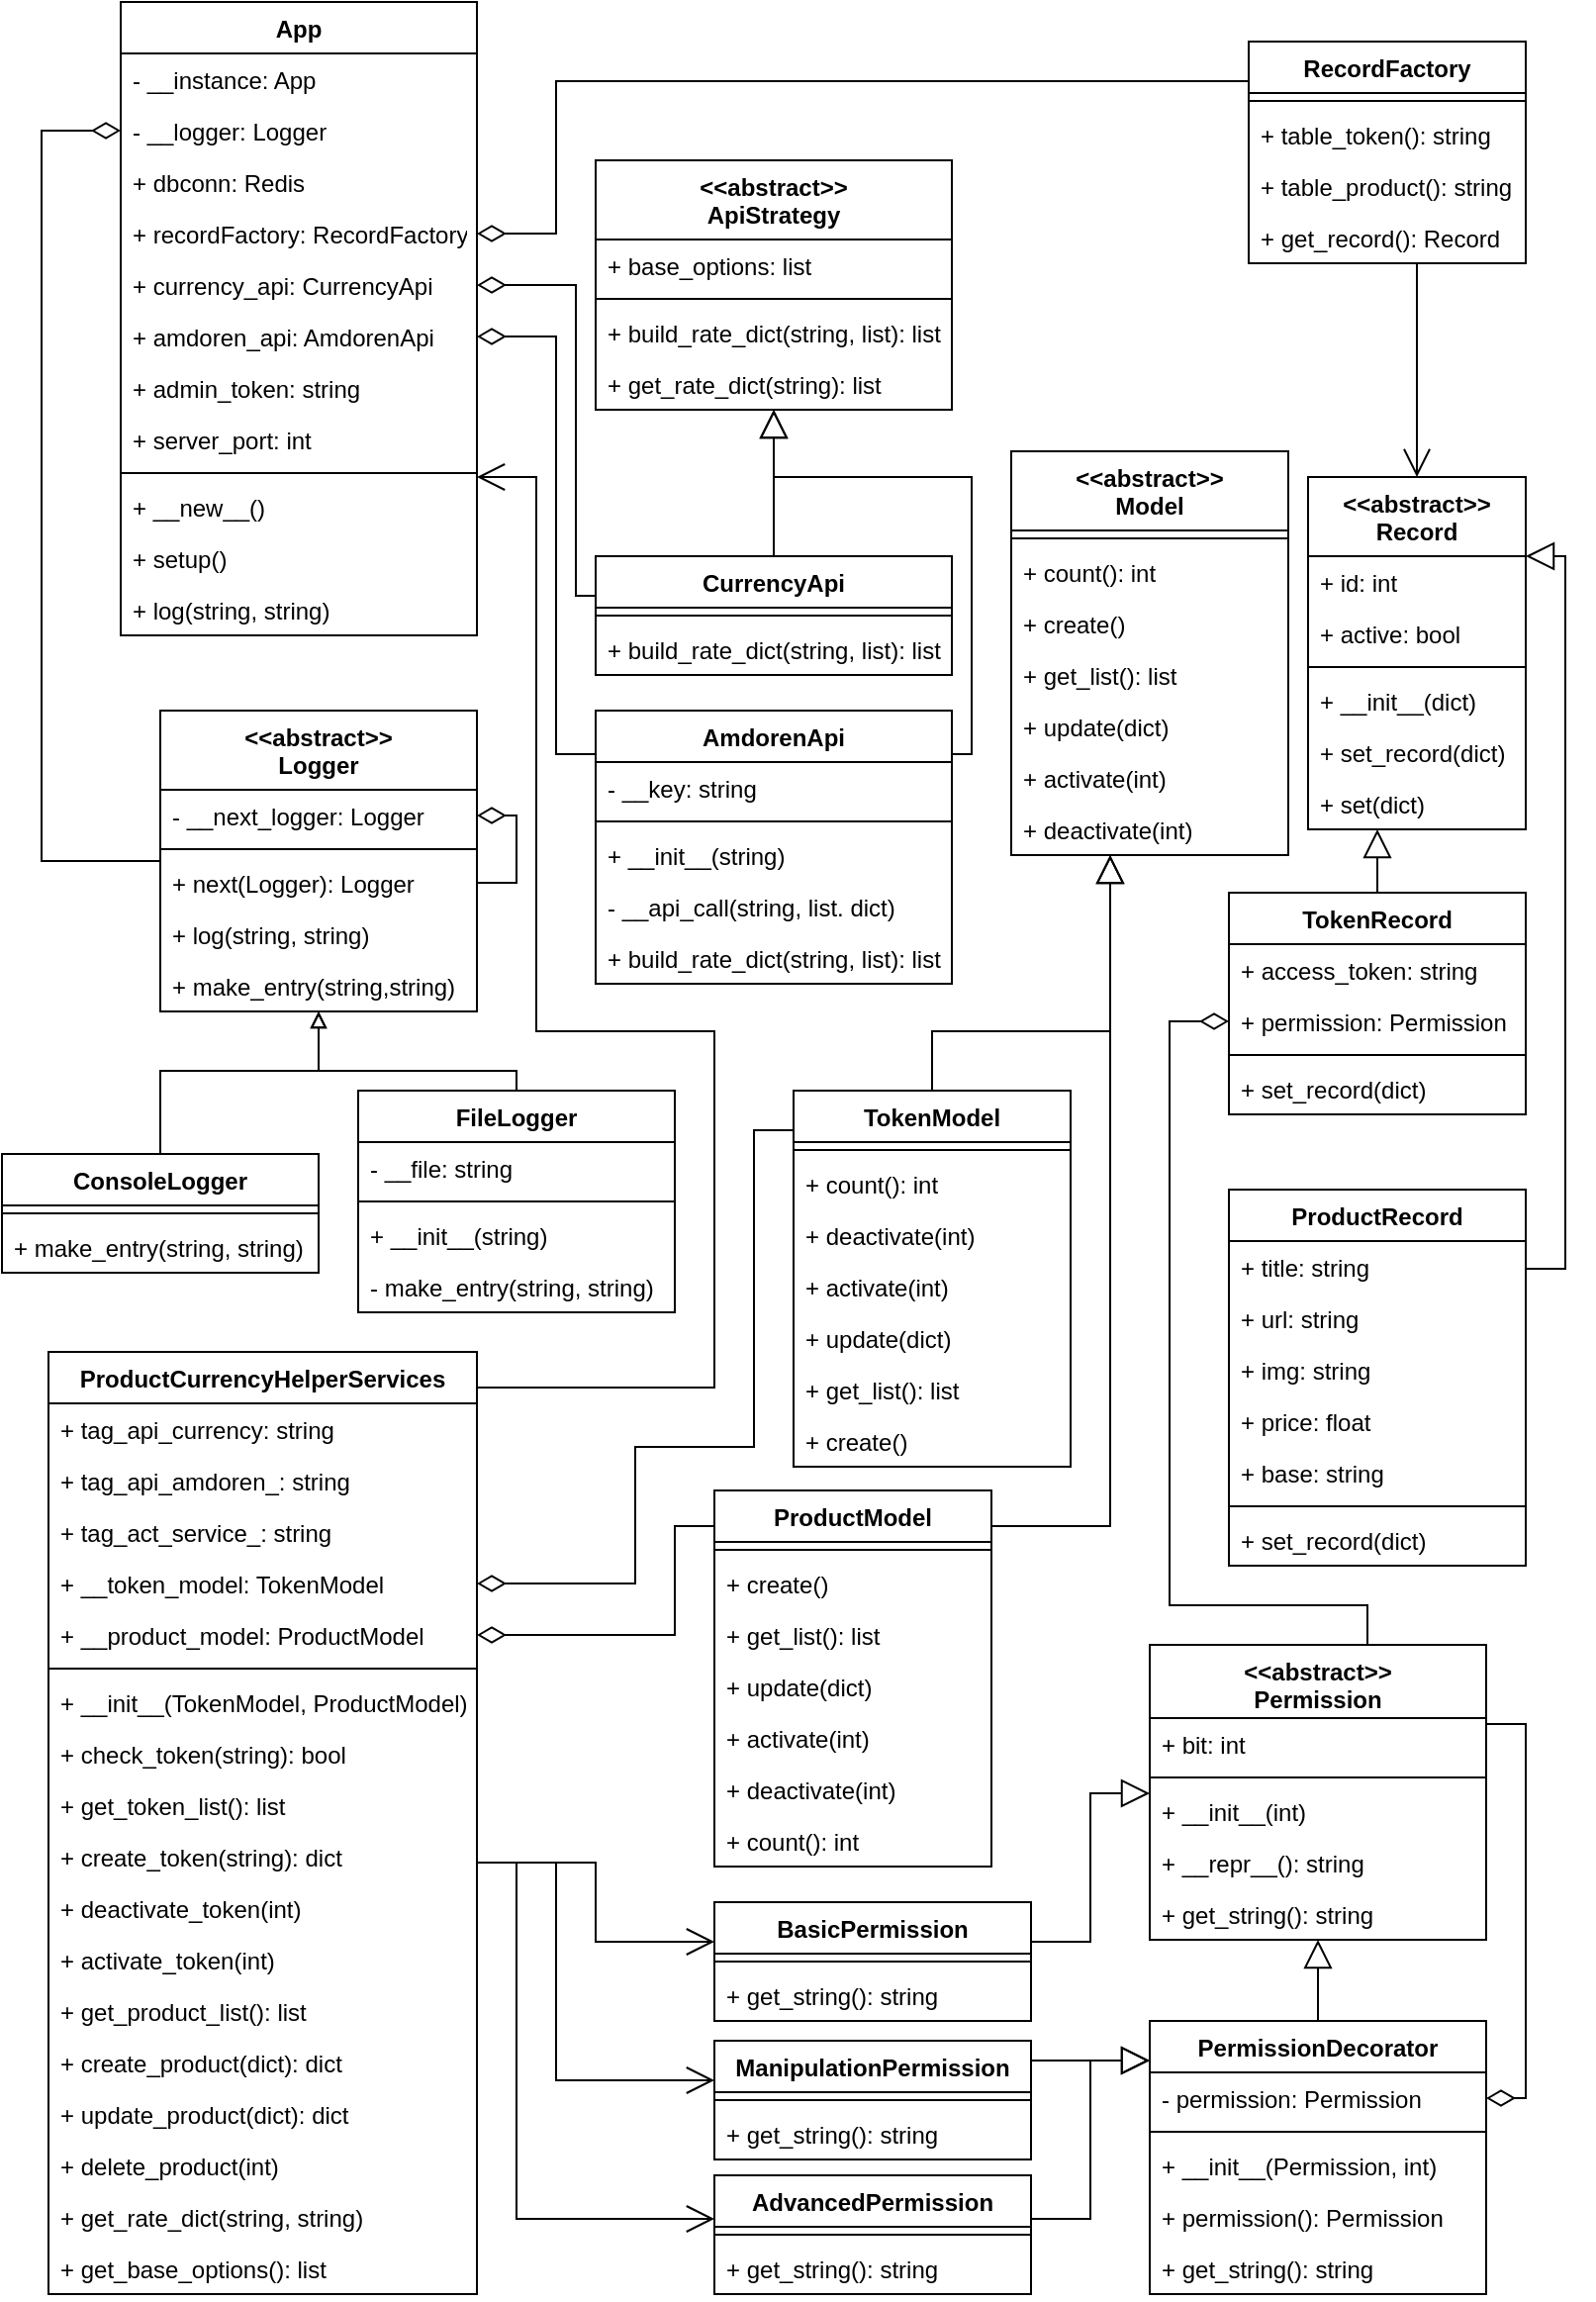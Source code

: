 <mxfile>
    <diagram id="zAaYIXyEj9SZz5mpvLWq" name="第 1 页">
        <mxGraphModel dx="618" dy="534" grid="1" gridSize="10" guides="1" tooltips="1" connect="1" arrows="1" fold="1" page="1" pageScale="1" pageWidth="827" pageHeight="1169" math="0" shadow="0">
            <root>
                <mxCell id="0"/>
                <mxCell id="1" parent="0"/>
                <mxCell id="2" value="App" style="swimlane;fontStyle=1;align=center;verticalAlign=top;childLayout=stackLayout;horizontal=1;startSize=26;horizontalStack=0;resizeParent=1;resizeParentMax=0;resizeLast=0;collapsible=1;marginBottom=0;" parent="1" vertex="1">
                    <mxGeometry x="80" width="180" height="320" as="geometry"/>
                </mxCell>
                <mxCell id="3" value="- __instance: App" style="text;strokeColor=none;fillColor=none;align=left;verticalAlign=top;spacingLeft=4;spacingRight=4;overflow=hidden;rotatable=0;points=[[0,0.5],[1,0.5]];portConstraint=eastwest;" parent="2" vertex="1">
                    <mxGeometry y="26" width="180" height="26" as="geometry"/>
                </mxCell>
                <mxCell id="181" value="- __logger: Logger" style="text;strokeColor=none;fillColor=none;align=left;verticalAlign=top;spacingLeft=4;spacingRight=4;overflow=hidden;rotatable=0;points=[[0,0.5],[1,0.5]];portConstraint=eastwest;" parent="2" vertex="1">
                    <mxGeometry y="52" width="180" height="26" as="geometry"/>
                </mxCell>
                <mxCell id="34" value="+ dbconn: Redis" style="text;strokeColor=none;fillColor=none;align=left;verticalAlign=top;spacingLeft=4;spacingRight=4;overflow=hidden;rotatable=0;points=[[0,0.5],[1,0.5]];portConstraint=eastwest;" parent="2" vertex="1">
                    <mxGeometry y="78" width="180" height="26" as="geometry"/>
                </mxCell>
                <mxCell id="144" value="+ recordFactory: RecordFactory" style="text;strokeColor=none;fillColor=none;align=left;verticalAlign=top;spacingLeft=4;spacingRight=4;overflow=hidden;rotatable=0;points=[[0,0.5],[1,0.5]];portConstraint=eastwest;" parent="2" vertex="1">
                    <mxGeometry y="104" width="180" height="26" as="geometry"/>
                </mxCell>
                <mxCell id="184" value="+ currency_api: CurrencyApi" style="text;strokeColor=none;fillColor=none;align=left;verticalAlign=top;spacingLeft=4;spacingRight=4;overflow=hidden;rotatable=0;points=[[0,0.5],[1,0.5]];portConstraint=eastwest;" parent="2" vertex="1">
                    <mxGeometry y="130" width="180" height="26" as="geometry"/>
                </mxCell>
                <mxCell id="185" value="+ amdoren_api: AmdorenApi" style="text;strokeColor=none;fillColor=none;align=left;verticalAlign=top;spacingLeft=4;spacingRight=4;overflow=hidden;rotatable=0;points=[[0,0.5],[1,0.5]];portConstraint=eastwest;" parent="2" vertex="1">
                    <mxGeometry y="156" width="180" height="26" as="geometry"/>
                </mxCell>
                <mxCell id="186" value="+ admin_token: string" style="text;strokeColor=none;fillColor=none;align=left;verticalAlign=top;spacingLeft=4;spacingRight=4;overflow=hidden;rotatable=0;points=[[0,0.5],[1,0.5]];portConstraint=eastwest;" parent="2" vertex="1">
                    <mxGeometry y="182" width="180" height="26" as="geometry"/>
                </mxCell>
                <mxCell id="187" value="+ server_port: int" style="text;strokeColor=none;fillColor=none;align=left;verticalAlign=top;spacingLeft=4;spacingRight=4;overflow=hidden;rotatable=0;points=[[0,0.5],[1,0.5]];portConstraint=eastwest;" parent="2" vertex="1">
                    <mxGeometry y="208" width="180" height="26" as="geometry"/>
                </mxCell>
                <mxCell id="4" value="" style="line;strokeWidth=1;fillColor=none;align=left;verticalAlign=middle;spacingTop=-1;spacingLeft=3;spacingRight=3;rotatable=0;labelPosition=right;points=[];portConstraint=eastwest;" parent="2" vertex="1">
                    <mxGeometry y="234" width="180" height="8" as="geometry"/>
                </mxCell>
                <mxCell id="182" value="+ __new__()" style="text;strokeColor=none;fillColor=none;align=left;verticalAlign=top;spacingLeft=4;spacingRight=4;overflow=hidden;rotatable=0;points=[[0,0.5],[1,0.5]];portConstraint=eastwest;" parent="2" vertex="1">
                    <mxGeometry y="242" width="180" height="26" as="geometry"/>
                </mxCell>
                <mxCell id="183" value="+ setup()" style="text;strokeColor=none;fillColor=none;align=left;verticalAlign=top;spacingLeft=4;spacingRight=4;overflow=hidden;rotatable=0;points=[[0,0.5],[1,0.5]];portConstraint=eastwest;" parent="2" vertex="1">
                    <mxGeometry y="268" width="180" height="26" as="geometry"/>
                </mxCell>
                <mxCell id="5" value="+ log(string, string)" style="text;strokeColor=none;fillColor=none;align=left;verticalAlign=top;spacingLeft=4;spacingRight=4;overflow=hidden;rotatable=0;points=[[0,0.5],[1,0.5]];portConstraint=eastwest;" parent="2" vertex="1">
                    <mxGeometry y="294" width="180" height="26" as="geometry"/>
                </mxCell>
                <mxCell id="252" style="rounded=0;html=1;endArrow=diamondThin;endFill=0;endSize=12;entryX=0;entryY=0.5;entryDx=0;entryDy=0;edgeStyle=orthogonalEdgeStyle;" parent="1" source="6" target="181" edge="1">
                    <mxGeometry relative="1" as="geometry">
                        <Array as="points">
                            <mxPoint x="40" y="65"/>
                        </Array>
                    </mxGeometry>
                </mxCell>
                <mxCell id="6" value="&lt;&lt;abstract&gt;&gt;&#10;Logger" style="swimlane;fontStyle=1;align=center;verticalAlign=top;childLayout=stackLayout;horizontal=1;startSize=40;horizontalStack=0;resizeParent=1;resizeParentMax=0;resizeLast=0;collapsible=1;marginBottom=0;" parent="1" vertex="1">
                    <mxGeometry x="100" y="358" width="160" height="152" as="geometry"/>
                </mxCell>
                <mxCell id="7" value="- __next_logger: Logger" style="text;strokeColor=none;fillColor=none;align=left;verticalAlign=top;spacingLeft=4;spacingRight=4;overflow=hidden;rotatable=0;points=[[0,0.5],[1,0.5]];portConstraint=eastwest;" parent="6" vertex="1">
                    <mxGeometry y="40" width="160" height="26" as="geometry"/>
                </mxCell>
                <mxCell id="8" value="" style="line;strokeWidth=1;fillColor=none;align=left;verticalAlign=middle;spacingTop=-1;spacingLeft=3;spacingRight=3;rotatable=0;labelPosition=right;points=[];portConstraint=eastwest;" parent="6" vertex="1">
                    <mxGeometry y="66" width="160" height="8" as="geometry"/>
                </mxCell>
                <mxCell id="257" style="edgeStyle=orthogonalEdgeStyle;rounded=0;html=1;entryX=1;entryY=0.5;entryDx=0;entryDy=0;endArrow=diamondThin;endFill=0;endSize=12;" parent="6" source="6" target="7" edge="1">
                    <mxGeometry relative="1" as="geometry">
                        <Array as="points">
                            <mxPoint x="180" y="87"/>
                            <mxPoint x="180" y="53"/>
                        </Array>
                    </mxGeometry>
                </mxCell>
                <mxCell id="12" value="+ next(Logger): Logger" style="text;strokeColor=none;fillColor=none;align=left;verticalAlign=top;spacingLeft=4;spacingRight=4;overflow=hidden;rotatable=0;points=[[0,0.5],[1,0.5]];portConstraint=eastwest;" parent="6" vertex="1">
                    <mxGeometry y="74" width="160" height="26" as="geometry"/>
                </mxCell>
                <mxCell id="9" value="+ log(string, string)" style="text;strokeColor=none;fillColor=none;align=left;verticalAlign=top;spacingLeft=4;spacingRight=4;overflow=hidden;rotatable=0;points=[[0,0.5],[1,0.5]];portConstraint=eastwest;" parent="6" vertex="1">
                    <mxGeometry y="100" width="160" height="26" as="geometry"/>
                </mxCell>
                <mxCell id="14" value="+ make_entry(string,string)" style="text;strokeColor=none;fillColor=none;align=left;verticalAlign=top;spacingLeft=4;spacingRight=4;overflow=hidden;rotatable=0;points=[[0,0.5],[1,0.5]];portConstraint=eastwest;" parent="6" vertex="1">
                    <mxGeometry y="126" width="160" height="26" as="geometry"/>
                </mxCell>
                <mxCell id="32" style="html=1;rounded=0;endArrow=block;endFill=0;edgeStyle=orthogonalEdgeStyle;" parent="1" source="22" target="6" edge="1">
                    <mxGeometry relative="1" as="geometry">
                        <Array as="points">
                            <mxPoint x="100" y="540"/>
                            <mxPoint x="180" y="540"/>
                        </Array>
                    </mxGeometry>
                </mxCell>
                <mxCell id="22" value="ConsoleLogger" style="swimlane;fontStyle=1;align=center;verticalAlign=top;childLayout=stackLayout;horizontal=1;startSize=26;horizontalStack=0;resizeParent=1;resizeParentMax=0;resizeLast=0;collapsible=1;marginBottom=0;" parent="1" vertex="1">
                    <mxGeometry x="20" y="582" width="160" height="60" as="geometry"/>
                </mxCell>
                <mxCell id="24" value="" style="line;strokeWidth=1;fillColor=none;align=left;verticalAlign=middle;spacingTop=-1;spacingLeft=3;spacingRight=3;rotatable=0;labelPosition=right;points=[];portConstraint=eastwest;" parent="22" vertex="1">
                    <mxGeometry y="26" width="160" height="8" as="geometry"/>
                </mxCell>
                <mxCell id="173" value="+ make_entry(string, string)" style="text;strokeColor=none;fillColor=none;align=left;verticalAlign=top;spacingLeft=4;spacingRight=4;overflow=hidden;rotatable=0;points=[[0,0.5],[1,0.5]];portConstraint=eastwest;" parent="22" vertex="1">
                    <mxGeometry y="34" width="160" height="26" as="geometry"/>
                </mxCell>
                <mxCell id="33" style="edgeStyle=orthogonalEdgeStyle;rounded=0;html=1;endArrow=block;endFill=0;" parent="1" source="26" target="6" edge="1">
                    <mxGeometry relative="1" as="geometry">
                        <Array as="points">
                            <mxPoint x="280" y="540"/>
                            <mxPoint x="180" y="540"/>
                        </Array>
                    </mxGeometry>
                </mxCell>
                <mxCell id="26" value="FileLogger" style="swimlane;fontStyle=1;align=center;verticalAlign=top;childLayout=stackLayout;horizontal=1;startSize=26;horizontalStack=0;resizeParent=1;resizeParentMax=0;resizeLast=0;collapsible=1;marginBottom=0;" parent="1" vertex="1">
                    <mxGeometry x="200" y="550" width="160" height="112" as="geometry"/>
                </mxCell>
                <mxCell id="30" value="- __file: string" style="text;strokeColor=none;fillColor=none;align=left;verticalAlign=top;spacingLeft=4;spacingRight=4;overflow=hidden;rotatable=0;points=[[0,0.5],[1,0.5]];portConstraint=eastwest;" parent="26" vertex="1">
                    <mxGeometry y="26" width="160" height="26" as="geometry"/>
                </mxCell>
                <mxCell id="27" value="" style="line;strokeWidth=1;fillColor=none;align=left;verticalAlign=middle;spacingTop=-1;spacingLeft=3;spacingRight=3;rotatable=0;labelPosition=right;points=[];portConstraint=eastwest;" parent="26" vertex="1">
                    <mxGeometry y="52" width="160" height="8" as="geometry"/>
                </mxCell>
                <mxCell id="31" value="+ __init__(string)" style="text;strokeColor=none;fillColor=none;align=left;verticalAlign=top;spacingLeft=4;spacingRight=4;overflow=hidden;rotatable=0;points=[[0,0.5],[1,0.5]];portConstraint=eastwest;" parent="26" vertex="1">
                    <mxGeometry y="60" width="160" height="26" as="geometry"/>
                </mxCell>
                <mxCell id="28" value="- make_entry(string, string)" style="text;strokeColor=none;fillColor=none;align=left;verticalAlign=top;spacingLeft=4;spacingRight=4;overflow=hidden;rotatable=0;points=[[0,0.5],[1,0.5]];portConstraint=eastwest;" parent="26" vertex="1">
                    <mxGeometry y="86" width="160" height="26" as="geometry"/>
                </mxCell>
                <mxCell id="61" style="edgeStyle=orthogonalEdgeStyle;rounded=0;html=1;endArrow=diamondThin;endFill=0;endSize=12;entryX=1;entryY=0.5;entryDx=0;entryDy=0;" parent="1" source="35" target="48" edge="1">
                    <mxGeometry relative="1" as="geometry">
                        <Array as="points">
                            <mxPoint x="790" y="870"/>
                            <mxPoint x="790" y="1059"/>
                        </Array>
                    </mxGeometry>
                </mxCell>
                <mxCell id="172" style="html=1;entryX=0;entryY=0.5;entryDx=0;entryDy=0;rounded=0;endArrow=diamondThin;endFill=0;endSize=12;edgeStyle=orthogonalEdgeStyle;" parent="1" source="35" target="120" edge="1">
                    <mxGeometry relative="1" as="geometry">
                        <Array as="points">
                            <mxPoint x="710" y="810"/>
                            <mxPoint x="610" y="810"/>
                            <mxPoint x="610" y="515"/>
                        </Array>
                    </mxGeometry>
                </mxCell>
                <mxCell id="35" value="&lt;&lt;abstract&gt;&gt;&#10;Permission" style="swimlane;fontStyle=1;align=center;verticalAlign=top;childLayout=stackLayout;horizontal=1;startSize=37;horizontalStack=0;resizeParent=1;resizeParentMax=0;resizeLast=0;collapsible=1;marginBottom=0;" parent="1" vertex="1">
                    <mxGeometry x="600" y="830" width="170" height="149" as="geometry"/>
                </mxCell>
                <mxCell id="165" value="+ bit: int" style="text;strokeColor=none;fillColor=none;align=left;verticalAlign=top;spacingLeft=4;spacingRight=4;overflow=hidden;rotatable=0;points=[[0,0.5],[1,0.5]];portConstraint=eastwest;" parent="35" vertex="1">
                    <mxGeometry y="37" width="170" height="26" as="geometry"/>
                </mxCell>
                <mxCell id="38" value="" style="line;strokeWidth=1;fillColor=none;align=left;verticalAlign=middle;spacingTop=-1;spacingLeft=3;spacingRight=3;rotatable=0;labelPosition=right;points=[];portConstraint=eastwest;" parent="35" vertex="1">
                    <mxGeometry y="63" width="170" height="8" as="geometry"/>
                </mxCell>
                <mxCell id="164" value="+ __init__(int)" style="text;strokeColor=none;fillColor=none;align=left;verticalAlign=top;spacingLeft=4;spacingRight=4;overflow=hidden;rotatable=0;points=[[0,0.5],[1,0.5]];portConstraint=eastwest;" parent="35" vertex="1">
                    <mxGeometry y="71" width="170" height="26" as="geometry"/>
                </mxCell>
                <mxCell id="168" value="+ __repr__(): string" style="text;strokeColor=none;fillColor=none;align=left;verticalAlign=top;spacingLeft=4;spacingRight=4;overflow=hidden;rotatable=0;points=[[0,0.5],[1,0.5]];portConstraint=eastwest;" parent="35" vertex="1">
                    <mxGeometry y="97" width="170" height="26" as="geometry"/>
                </mxCell>
                <mxCell id="39" value="+ get_string(): string" style="text;strokeColor=none;fillColor=none;align=left;verticalAlign=top;spacingLeft=4;spacingRight=4;overflow=hidden;rotatable=0;points=[[0,0.5],[1,0.5]];portConstraint=eastwest;" parent="35" vertex="1">
                    <mxGeometry y="123" width="170" height="26" as="geometry"/>
                </mxCell>
                <mxCell id="58" style="rounded=0;html=1;endArrow=block;endFill=0;endSize=12;edgeStyle=orthogonalEdgeStyle;" parent="1" source="40" target="35" edge="1">
                    <mxGeometry relative="1" as="geometry">
                        <Array as="points">
                            <mxPoint x="570" y="980"/>
                            <mxPoint x="570" y="905"/>
                        </Array>
                    </mxGeometry>
                </mxCell>
                <mxCell id="40" value="BasicPermission" style="swimlane;fontStyle=1;align=center;verticalAlign=top;childLayout=stackLayout;horizontal=1;startSize=26;horizontalStack=0;resizeParent=1;resizeParentMax=0;resizeLast=0;collapsible=1;marginBottom=0;" parent="1" vertex="1">
                    <mxGeometry x="380" y="960" width="160" height="60" as="geometry"/>
                </mxCell>
                <mxCell id="43" value="" style="line;strokeWidth=1;fillColor=none;align=left;verticalAlign=middle;spacingTop=-1;spacingLeft=3;spacingRight=3;rotatable=0;labelPosition=right;points=[];portConstraint=eastwest;" parent="40" vertex="1">
                    <mxGeometry y="26" width="160" height="8" as="geometry"/>
                </mxCell>
                <mxCell id="44" value="+ get_string(): string" style="text;strokeColor=none;fillColor=none;align=left;verticalAlign=top;spacingLeft=4;spacingRight=4;overflow=hidden;rotatable=0;points=[[0,0.5],[1,0.5]];portConstraint=eastwest;" parent="40" vertex="1">
                    <mxGeometry y="34" width="160" height="26" as="geometry"/>
                </mxCell>
                <mxCell id="57" style="edgeStyle=orthogonalEdgeStyle;rounded=0;html=1;endArrow=block;endFill=0;strokeWidth=1;endSize=12;" parent="1" source="45" target="35" edge="1">
                    <mxGeometry relative="1" as="geometry"/>
                </mxCell>
                <mxCell id="45" value="PermissionDecorator" style="swimlane;fontStyle=1;align=center;verticalAlign=top;childLayout=stackLayout;horizontal=1;startSize=26;horizontalStack=0;resizeParent=1;resizeParentMax=0;resizeLast=0;collapsible=1;marginBottom=0;" parent="1" vertex="1">
                    <mxGeometry x="600" y="1020" width="170" height="138" as="geometry"/>
                </mxCell>
                <mxCell id="48" value="- permission: Permission" style="text;strokeColor=none;fillColor=none;align=left;verticalAlign=top;spacingLeft=4;spacingRight=4;overflow=hidden;rotatable=0;points=[[0,0.5],[1,0.5]];portConstraint=eastwest;" parent="45" vertex="1">
                    <mxGeometry y="26" width="170" height="26" as="geometry"/>
                </mxCell>
                <mxCell id="46" value="" style="line;strokeWidth=1;fillColor=none;align=left;verticalAlign=middle;spacingTop=-1;spacingLeft=3;spacingRight=3;rotatable=0;labelPosition=right;points=[];portConstraint=eastwest;" parent="45" vertex="1">
                    <mxGeometry y="52" width="170" height="8" as="geometry"/>
                </mxCell>
                <mxCell id="50" value="+ __init__(Permission, int)" style="text;strokeColor=none;fillColor=none;align=left;verticalAlign=top;spacingLeft=4;spacingRight=4;overflow=hidden;rotatable=0;points=[[0,0.5],[1,0.5]];portConstraint=eastwest;" parent="45" vertex="1">
                    <mxGeometry y="60" width="170" height="26" as="geometry"/>
                </mxCell>
                <mxCell id="47" value="+ permission(): Permission" style="text;strokeColor=none;fillColor=none;align=left;verticalAlign=top;spacingLeft=4;spacingRight=4;overflow=hidden;rotatable=0;points=[[0,0.5],[1,0.5]];portConstraint=eastwest;" parent="45" vertex="1">
                    <mxGeometry y="86" width="170" height="26" as="geometry"/>
                </mxCell>
                <mxCell id="49" value="+ get_string(): string" style="text;strokeColor=none;fillColor=none;align=left;verticalAlign=top;spacingLeft=4;spacingRight=4;overflow=hidden;rotatable=0;points=[[0,0.5],[1,0.5]];portConstraint=eastwest;" parent="45" vertex="1">
                    <mxGeometry y="112" width="170" height="26" as="geometry"/>
                </mxCell>
                <mxCell id="59" style="edgeStyle=orthogonalEdgeStyle;rounded=0;html=1;endArrow=block;endFill=0;endSize=12;" parent="1" source="51" target="45" edge="1">
                    <mxGeometry relative="1" as="geometry">
                        <Array as="points">
                            <mxPoint x="570" y="1040"/>
                            <mxPoint x="570" y="1040"/>
                        </Array>
                    </mxGeometry>
                </mxCell>
                <mxCell id="51" value="ManipulationPermission" style="swimlane;fontStyle=1;align=center;verticalAlign=top;childLayout=stackLayout;horizontal=1;startSize=26;horizontalStack=0;resizeParent=1;resizeParentMax=0;resizeLast=0;collapsible=1;marginBottom=0;" parent="1" vertex="1">
                    <mxGeometry x="380" y="1030" width="160" height="60" as="geometry"/>
                </mxCell>
                <mxCell id="52" value="" style="line;strokeWidth=1;fillColor=none;align=left;verticalAlign=middle;spacingTop=-1;spacingLeft=3;spacingRight=3;rotatable=0;labelPosition=right;points=[];portConstraint=eastwest;" parent="51" vertex="1">
                    <mxGeometry y="26" width="160" height="8" as="geometry"/>
                </mxCell>
                <mxCell id="53" value="+ get_string(): string" style="text;strokeColor=none;fillColor=none;align=left;verticalAlign=top;spacingLeft=4;spacingRight=4;overflow=hidden;rotatable=0;points=[[0,0.5],[1,0.5]];portConstraint=eastwest;" parent="51" vertex="1">
                    <mxGeometry y="34" width="160" height="26" as="geometry"/>
                </mxCell>
                <mxCell id="60" style="edgeStyle=orthogonalEdgeStyle;rounded=0;html=1;endArrow=block;endFill=0;endSize=12;" parent="1" source="54" target="45" edge="1">
                    <mxGeometry relative="1" as="geometry">
                        <Array as="points">
                            <mxPoint x="570" y="1120"/>
                            <mxPoint x="570" y="1040"/>
                        </Array>
                    </mxGeometry>
                </mxCell>
                <mxCell id="54" value="AdvancedPermission" style="swimlane;fontStyle=1;align=center;verticalAlign=top;childLayout=stackLayout;horizontal=1;startSize=26;horizontalStack=0;resizeParent=1;resizeParentMax=0;resizeLast=0;collapsible=1;marginBottom=0;" parent="1" vertex="1">
                    <mxGeometry x="380" y="1098" width="160" height="60" as="geometry"/>
                </mxCell>
                <mxCell id="55" value="" style="line;strokeWidth=1;fillColor=none;align=left;verticalAlign=middle;spacingTop=-1;spacingLeft=3;spacingRight=3;rotatable=0;labelPosition=right;points=[];portConstraint=eastwest;" parent="54" vertex="1">
                    <mxGeometry y="26" width="160" height="8" as="geometry"/>
                </mxCell>
                <mxCell id="56" value="+ get_string(): string" style="text;strokeColor=none;fillColor=none;align=left;verticalAlign=top;spacingLeft=4;spacingRight=4;overflow=hidden;rotatable=0;points=[[0,0.5],[1,0.5]];portConstraint=eastwest;" parent="54" vertex="1">
                    <mxGeometry y="34" width="160" height="26" as="geometry"/>
                </mxCell>
                <mxCell id="62" value="&lt;&lt;abstract&gt;&gt;&#10;ApiStrategy" style="swimlane;fontStyle=1;align=center;verticalAlign=top;childLayout=stackLayout;horizontal=1;startSize=40;horizontalStack=0;resizeParent=1;resizeParentMax=0;resizeLast=0;collapsible=1;marginBottom=0;" parent="1" vertex="1">
                    <mxGeometry x="320" y="80" width="180" height="126" as="geometry"/>
                </mxCell>
                <mxCell id="174" value="+ base_options: list" style="text;strokeColor=none;fillColor=none;align=left;verticalAlign=top;spacingLeft=4;spacingRight=4;overflow=hidden;rotatable=0;points=[[0,0.5],[1,0.5]];portConstraint=eastwest;" parent="62" vertex="1">
                    <mxGeometry y="40" width="180" height="26" as="geometry"/>
                </mxCell>
                <mxCell id="65" value="" style="line;strokeWidth=1;fillColor=none;align=left;verticalAlign=middle;spacingTop=-1;spacingLeft=3;spacingRight=3;rotatable=0;labelPosition=right;points=[];portConstraint=eastwest;" parent="62" vertex="1">
                    <mxGeometry y="66" width="180" height="8" as="geometry"/>
                </mxCell>
                <mxCell id="175" value="+ build_rate_dict(string, list): list" style="text;strokeColor=none;fillColor=none;align=left;verticalAlign=top;spacingLeft=4;spacingRight=4;overflow=hidden;rotatable=0;points=[[0,0.5],[1,0.5]];portConstraint=eastwest;" parent="62" vertex="1">
                    <mxGeometry y="74" width="180" height="26" as="geometry"/>
                </mxCell>
                <mxCell id="66" value="+ get_rate_dict(string): list" style="text;strokeColor=none;fillColor=none;align=left;verticalAlign=top;spacingLeft=4;spacingRight=4;overflow=hidden;rotatable=0;points=[[0,0.5],[1,0.5]];portConstraint=eastwest;" parent="62" vertex="1">
                    <mxGeometry y="100" width="180" height="26" as="geometry"/>
                </mxCell>
                <mxCell id="77" style="rounded=0;html=1;endArrow=block;endFill=0;endSize=12;strokeWidth=1;edgeStyle=orthogonalEdgeStyle;" parent="1" source="70" target="62" edge="1">
                    <mxGeometry relative="1" as="geometry">
                        <Array as="points">
                            <mxPoint x="410" y="250"/>
                            <mxPoint x="410" y="250"/>
                        </Array>
                    </mxGeometry>
                </mxCell>
                <mxCell id="255" style="rounded=0;html=1;entryX=1;entryY=0.5;entryDx=0;entryDy=0;endArrow=diamondThin;endFill=0;endSize=12;edgeStyle=orthogonalEdgeStyle;" parent="1" source="70" target="184" edge="1">
                    <mxGeometry relative="1" as="geometry">
                        <Array as="points">
                            <mxPoint x="310" y="300"/>
                            <mxPoint x="310" y="143"/>
                        </Array>
                    </mxGeometry>
                </mxCell>
                <mxCell id="70" value="CurrencyApi" style="swimlane;fontStyle=1;align=center;verticalAlign=top;childLayout=stackLayout;horizontal=1;startSize=26;horizontalStack=0;resizeParent=1;resizeParentMax=0;resizeLast=0;collapsible=1;marginBottom=0;" parent="1" vertex="1">
                    <mxGeometry x="320" y="280" width="180" height="60" as="geometry"/>
                </mxCell>
                <mxCell id="71" value="" style="line;strokeWidth=1;fillColor=none;align=left;verticalAlign=middle;spacingTop=-1;spacingLeft=3;spacingRight=3;rotatable=0;labelPosition=right;points=[];portConstraint=eastwest;" parent="70" vertex="1">
                    <mxGeometry y="26" width="180" height="8" as="geometry"/>
                </mxCell>
                <mxCell id="176" value="+ build_rate_dict(string, list): list" style="text;strokeColor=none;fillColor=none;align=left;verticalAlign=top;spacingLeft=4;spacingRight=4;overflow=hidden;rotatable=0;points=[[0,0.5],[1,0.5]];portConstraint=eastwest;" parent="70" vertex="1">
                    <mxGeometry y="34" width="180" height="26" as="geometry"/>
                </mxCell>
                <mxCell id="78" style="rounded=0;html=1;endArrow=block;endFill=0;endSize=12;strokeWidth=1;edgeStyle=orthogonalEdgeStyle;" parent="1" source="74" target="62" edge="1">
                    <mxGeometry relative="1" as="geometry">
                        <Array as="points">
                            <mxPoint x="510" y="380"/>
                            <mxPoint x="510" y="240"/>
                            <mxPoint x="410" y="240"/>
                        </Array>
                    </mxGeometry>
                </mxCell>
                <mxCell id="256" style="rounded=0;html=1;entryX=1;entryY=0.5;entryDx=0;entryDy=0;endArrow=diamondThin;endFill=0;endSize=12;edgeStyle=orthogonalEdgeStyle;" parent="1" source="74" target="185" edge="1">
                    <mxGeometry relative="1" as="geometry">
                        <Array as="points">
                            <mxPoint x="300" y="380"/>
                            <mxPoint x="300" y="169"/>
                        </Array>
                    </mxGeometry>
                </mxCell>
                <mxCell id="74" value="AmdorenApi" style="swimlane;fontStyle=1;align=center;verticalAlign=top;childLayout=stackLayout;horizontal=1;startSize=26;horizontalStack=0;resizeParent=1;resizeParentMax=0;resizeLast=0;collapsible=1;marginBottom=0;" parent="1" vertex="1">
                    <mxGeometry x="320" y="358" width="180" height="138" as="geometry"/>
                </mxCell>
                <mxCell id="180" value="- __key: string" style="text;strokeColor=none;fillColor=none;align=left;verticalAlign=top;spacingLeft=4;spacingRight=4;overflow=hidden;rotatable=0;points=[[0,0.5],[1,0.5]];portConstraint=eastwest;" parent="74" vertex="1">
                    <mxGeometry y="26" width="180" height="26" as="geometry"/>
                </mxCell>
                <mxCell id="75" value="" style="line;strokeWidth=1;fillColor=none;align=left;verticalAlign=middle;spacingTop=-1;spacingLeft=3;spacingRight=3;rotatable=0;labelPosition=right;points=[];portConstraint=eastwest;" parent="74" vertex="1">
                    <mxGeometry y="52" width="180" height="8" as="geometry"/>
                </mxCell>
                <mxCell id="178" value="+ __init__(string)" style="text;strokeColor=none;fillColor=none;align=left;verticalAlign=top;spacingLeft=4;spacingRight=4;overflow=hidden;rotatable=0;points=[[0,0.5],[1,0.5]];portConstraint=eastwest;" parent="74" vertex="1">
                    <mxGeometry y="60" width="180" height="26" as="geometry"/>
                </mxCell>
                <mxCell id="179" value="- __api_call(string, list. dict)" style="text;strokeColor=none;fillColor=none;align=left;verticalAlign=top;spacingLeft=4;spacingRight=4;overflow=hidden;rotatable=0;points=[[0,0.5],[1,0.5]];portConstraint=eastwest;" parent="74" vertex="1">
                    <mxGeometry y="86" width="180" height="26" as="geometry"/>
                </mxCell>
                <mxCell id="177" value="+ build_rate_dict(string, list): list" style="text;strokeColor=none;fillColor=none;align=left;verticalAlign=top;spacingLeft=4;spacingRight=4;overflow=hidden;rotatable=0;points=[[0,0.5],[1,0.5]];portConstraint=eastwest;" parent="74" vertex="1">
                    <mxGeometry y="112" width="180" height="26" as="geometry"/>
                </mxCell>
                <mxCell id="145" style="rounded=0;html=1;entryX=1;entryY=0.5;entryDx=0;entryDy=0;endArrow=diamondThin;endFill=0;endSize=12;strokeWidth=1;edgeStyle=orthogonalEdgeStyle;" parent="1" source="79" target="144" edge="1">
                    <mxGeometry relative="1" as="geometry">
                        <Array as="points">
                            <mxPoint x="710" y="40"/>
                            <mxPoint x="300" y="40"/>
                            <mxPoint x="300" y="117"/>
                        </Array>
                    </mxGeometry>
                </mxCell>
                <mxCell id="79" value="RecordFactory" style="swimlane;fontStyle=1;align=center;verticalAlign=top;childLayout=stackLayout;horizontal=1;startSize=26;horizontalStack=0;resizeParent=1;resizeParentMax=0;resizeLast=0;collapsible=1;marginBottom=0;" parent="1" vertex="1">
                    <mxGeometry x="650" y="20" width="140" height="112" as="geometry"/>
                </mxCell>
                <mxCell id="82" value="" style="line;strokeWidth=1;fillColor=none;align=left;verticalAlign=middle;spacingTop=-1;spacingLeft=3;spacingRight=3;rotatable=0;labelPosition=right;points=[];portConstraint=eastwest;" parent="79" vertex="1">
                    <mxGeometry y="26" width="140" height="8" as="geometry"/>
                </mxCell>
                <mxCell id="167" value="+ table_token(): string" style="text;strokeColor=none;fillColor=none;align=left;verticalAlign=top;spacingLeft=4;spacingRight=4;overflow=hidden;rotatable=0;points=[[0,0.5],[1,0.5]];portConstraint=eastwest;" parent="79" vertex="1">
                    <mxGeometry y="34" width="140" height="26" as="geometry"/>
                </mxCell>
                <mxCell id="166" value="+ table_product(): string" style="text;strokeColor=none;fillColor=none;align=left;verticalAlign=top;spacingLeft=4;spacingRight=4;overflow=hidden;rotatable=0;points=[[0,0.5],[1,0.5]];portConstraint=eastwest;" parent="79" vertex="1">
                    <mxGeometry y="60" width="140" height="26" as="geometry"/>
                </mxCell>
                <mxCell id="83" value="+ get_record(): Record" style="text;strokeColor=none;fillColor=none;align=left;verticalAlign=top;spacingLeft=4;spacingRight=4;overflow=hidden;rotatable=0;points=[[0,0.5],[1,0.5]];portConstraint=eastwest;" parent="79" vertex="1">
                    <mxGeometry y="86" width="140" height="26" as="geometry"/>
                </mxCell>
                <mxCell id="116" style="edgeStyle=orthogonalEdgeStyle;rounded=0;html=1;endArrow=block;endFill=0;endSize=12;strokeWidth=1;" parent="1" source="106" target="109" edge="1">
                    <mxGeometry relative="1" as="geometry">
                        <Array as="points">
                            <mxPoint x="810" y="640"/>
                            <mxPoint x="810" y="280"/>
                        </Array>
                    </mxGeometry>
                </mxCell>
                <mxCell id="106" value="ProductRecord" style="swimlane;fontStyle=1;align=center;verticalAlign=top;childLayout=stackLayout;horizontal=1;startSize=26;horizontalStack=0;resizeParent=1;resizeParentMax=0;resizeLast=0;collapsible=1;marginBottom=0;" parent="1" vertex="1">
                    <mxGeometry x="640" y="600" width="150" height="190" as="geometry"/>
                </mxCell>
                <mxCell id="90" value="+ title: string" style="text;strokeColor=none;fillColor=none;align=left;verticalAlign=top;spacingLeft=4;spacingRight=4;overflow=hidden;rotatable=0;points=[[0,0.5],[1,0.5]];portConstraint=eastwest;" parent="106" vertex="1">
                    <mxGeometry y="26" width="150" height="26" as="geometry"/>
                </mxCell>
                <mxCell id="91" value="+ url: string" style="text;strokeColor=none;fillColor=none;align=left;verticalAlign=top;spacingLeft=4;spacingRight=4;overflow=hidden;rotatable=0;points=[[0,0.5],[1,0.5]];portConstraint=eastwest;" parent="106" vertex="1">
                    <mxGeometry y="52" width="150" height="26" as="geometry"/>
                </mxCell>
                <mxCell id="92" value="+ img: string" style="text;strokeColor=none;fillColor=none;align=left;verticalAlign=top;spacingLeft=4;spacingRight=4;overflow=hidden;rotatable=0;points=[[0,0.5],[1,0.5]];portConstraint=eastwest;" parent="106" vertex="1">
                    <mxGeometry y="78" width="150" height="26" as="geometry"/>
                </mxCell>
                <mxCell id="93" value="+ price: float" style="text;strokeColor=none;fillColor=none;align=left;verticalAlign=top;spacingLeft=4;spacingRight=4;overflow=hidden;rotatable=0;points=[[0,0.5],[1,0.5]];portConstraint=eastwest;" parent="106" vertex="1">
                    <mxGeometry y="104" width="150" height="26" as="geometry"/>
                </mxCell>
                <mxCell id="171" value="+ base: string" style="text;strokeColor=none;fillColor=none;align=left;verticalAlign=top;spacingLeft=4;spacingRight=4;overflow=hidden;rotatable=0;points=[[0,0.5],[1,0.5]];portConstraint=eastwest;" parent="106" vertex="1">
                    <mxGeometry y="130" width="150" height="26" as="geometry"/>
                </mxCell>
                <mxCell id="107" value="" style="line;strokeWidth=1;fillColor=none;align=left;verticalAlign=middle;spacingTop=-1;spacingLeft=3;spacingRight=3;rotatable=0;labelPosition=right;points=[];portConstraint=eastwest;" parent="106" vertex="1">
                    <mxGeometry y="156" width="150" height="8" as="geometry"/>
                </mxCell>
                <mxCell id="170" value="+ set_record(dict)" style="text;strokeColor=none;fillColor=none;align=left;verticalAlign=top;spacingLeft=4;spacingRight=4;overflow=hidden;rotatable=0;points=[[0,0.5],[1,0.5]];portConstraint=eastwest;" parent="106" vertex="1">
                    <mxGeometry y="164" width="150" height="26" as="geometry"/>
                </mxCell>
                <mxCell id="129" style="edgeStyle=orthogonalEdgeStyle;rounded=0;html=1;endArrow=open;endFill=0;endSize=12;strokeWidth=1;" parent="1" source="79" target="109" edge="1">
                    <mxGeometry relative="1" as="geometry">
                        <mxPoint x="617" y="548" as="targetPoint"/>
                        <Array as="points">
                            <mxPoint x="735" y="180"/>
                            <mxPoint x="735" y="180"/>
                        </Array>
                    </mxGeometry>
                </mxCell>
                <mxCell id="109" value="&lt;&lt;abstract&gt;&gt;&#10;Record" style="swimlane;fontStyle=1;align=center;verticalAlign=top;childLayout=stackLayout;horizontal=1;startSize=40;horizontalStack=0;resizeParent=1;resizeParentMax=0;resizeLast=0;collapsible=1;marginBottom=0;" parent="1" vertex="1">
                    <mxGeometry x="680" y="240" width="110" height="178" as="geometry"/>
                </mxCell>
                <mxCell id="95" value="+ id: int" style="text;strokeColor=none;fillColor=none;align=left;verticalAlign=top;spacingLeft=4;spacingRight=4;overflow=hidden;rotatable=0;points=[[0,0.5],[1,0.5]];portConstraint=eastwest;" parent="109" vertex="1">
                    <mxGeometry y="40" width="110" height="26" as="geometry"/>
                </mxCell>
                <mxCell id="96" value="+ active: bool" style="text;strokeColor=none;fillColor=none;align=left;verticalAlign=top;spacingLeft=4;spacingRight=4;overflow=hidden;rotatable=0;points=[[0,0.5],[1,0.5]];portConstraint=eastwest;" parent="109" vertex="1">
                    <mxGeometry y="66" width="110" height="26" as="geometry"/>
                </mxCell>
                <mxCell id="114" value="" style="line;strokeWidth=1;fillColor=none;align=left;verticalAlign=middle;spacingTop=-1;spacingLeft=3;spacingRight=3;rotatable=0;labelPosition=right;points=[];portConstraint=eastwest;" parent="109" vertex="1">
                    <mxGeometry y="92" width="110" height="8" as="geometry"/>
                </mxCell>
                <mxCell id="105" value="+ __init__(dict)" style="text;strokeColor=none;fillColor=none;align=left;verticalAlign=top;spacingLeft=4;spacingRight=4;overflow=hidden;rotatable=0;points=[[0,0.5],[1,0.5]];portConstraint=eastwest;" parent="109" vertex="1">
                    <mxGeometry y="100" width="110" height="26" as="geometry"/>
                </mxCell>
                <mxCell id="100" value="+ set_record(dict)" style="text;strokeColor=none;fillColor=none;align=left;verticalAlign=top;spacingLeft=4;spacingRight=4;overflow=hidden;rotatable=0;points=[[0,0.5],[1,0.5]];portConstraint=eastwest;" parent="109" vertex="1">
                    <mxGeometry y="126" width="110" height="26" as="geometry"/>
                </mxCell>
                <mxCell id="128" value="+ set(dict)" style="text;strokeColor=none;fillColor=none;align=left;verticalAlign=top;spacingLeft=4;spacingRight=4;overflow=hidden;rotatable=0;points=[[0,0.5],[1,0.5]];portConstraint=eastwest;" parent="109" vertex="1">
                    <mxGeometry y="152" width="110" height="26" as="geometry"/>
                </mxCell>
                <mxCell id="126" style="edgeStyle=orthogonalEdgeStyle;rounded=0;html=1;endArrow=block;endFill=0;endSize=12;strokeWidth=1;" parent="1" source="118" target="109" edge="1">
                    <mxGeometry relative="1" as="geometry">
                        <Array as="points">
                            <mxPoint x="715" y="460"/>
                            <mxPoint x="735" y="460"/>
                        </Array>
                    </mxGeometry>
                </mxCell>
                <mxCell id="118" value="TokenRecord" style="swimlane;fontStyle=1;align=center;verticalAlign=top;childLayout=stackLayout;horizontal=1;startSize=26;horizontalStack=0;resizeParent=1;resizeParentMax=0;resizeLast=0;collapsible=1;marginBottom=0;" parent="1" vertex="1">
                    <mxGeometry x="640" y="450" width="150" height="112" as="geometry"/>
                </mxCell>
                <mxCell id="119" value="+ access_token: string" style="text;strokeColor=none;fillColor=none;align=left;verticalAlign=top;spacingLeft=4;spacingRight=4;overflow=hidden;rotatable=0;points=[[0,0.5],[1,0.5]];portConstraint=eastwest;" parent="118" vertex="1">
                    <mxGeometry y="26" width="150" height="26" as="geometry"/>
                </mxCell>
                <mxCell id="120" value="+ permission: Permission" style="text;strokeColor=none;fillColor=none;align=left;verticalAlign=top;spacingLeft=4;spacingRight=4;overflow=hidden;rotatable=0;points=[[0,0.5],[1,0.5]];portConstraint=eastwest;" parent="118" vertex="1">
                    <mxGeometry y="52" width="150" height="26" as="geometry"/>
                </mxCell>
                <mxCell id="123" value="" style="line;strokeWidth=1;fillColor=none;align=left;verticalAlign=middle;spacingTop=-1;spacingLeft=3;spacingRight=3;rotatable=0;labelPosition=right;points=[];portConstraint=eastwest;" parent="118" vertex="1">
                    <mxGeometry y="78" width="150" height="8" as="geometry"/>
                </mxCell>
                <mxCell id="169" value="+ set_record(dict)" style="text;strokeColor=none;fillColor=none;align=left;verticalAlign=top;spacingLeft=4;spacingRight=4;overflow=hidden;rotatable=0;points=[[0,0.5],[1,0.5]];portConstraint=eastwest;" parent="118" vertex="1">
                    <mxGeometry y="86" width="150" height="26" as="geometry"/>
                </mxCell>
                <mxCell id="153" style="rounded=0;html=1;endArrow=open;endFill=0;endSize=12;strokeWidth=1;edgeStyle=orthogonalEdgeStyle;" parent="1" source="158" target="2" edge="1">
                    <mxGeometry relative="1" as="geometry">
                        <Array as="points">
                            <mxPoint x="380" y="700"/>
                            <mxPoint x="380" y="520"/>
                            <mxPoint x="290" y="520"/>
                            <mxPoint x="290" y="240"/>
                        </Array>
                        <mxPoint x="200" y="598.048" as="sourcePoint"/>
                    </mxGeometry>
                </mxCell>
                <mxCell id="247" style="rounded=0;html=1;endArrow=open;endFill=0;endSize=12;edgeStyle=orthogonalEdgeStyle;" parent="1" source="158" target="40" edge="1">
                    <mxGeometry relative="1" as="geometry">
                        <Array as="points">
                            <mxPoint x="320" y="940"/>
                            <mxPoint x="320" y="980"/>
                        </Array>
                    </mxGeometry>
                </mxCell>
                <mxCell id="248" style="rounded=0;html=1;endArrow=open;endFill=0;endSize=12;edgeStyle=orthogonalEdgeStyle;" parent="1" source="158" target="51" edge="1">
                    <mxGeometry relative="1" as="geometry">
                        <Array as="points">
                            <mxPoint x="300" y="940"/>
                            <mxPoint x="300" y="1050"/>
                        </Array>
                    </mxGeometry>
                </mxCell>
                <mxCell id="249" style="rounded=0;html=1;endArrow=open;endFill=0;endSize=12;edgeStyle=orthogonalEdgeStyle;" parent="1" source="158" target="54" edge="1">
                    <mxGeometry relative="1" as="geometry">
                        <Array as="points">
                            <mxPoint x="280" y="940"/>
                            <mxPoint x="280" y="1120"/>
                        </Array>
                    </mxGeometry>
                </mxCell>
                <mxCell id="158" value="ProductCurrencyHelperServices" style="swimlane;fontStyle=1;align=center;verticalAlign=top;childLayout=stackLayout;horizontal=1;startSize=26;horizontalStack=0;resizeParent=1;resizeParentMax=0;resizeLast=0;collapsible=1;marginBottom=0;" parent="1" vertex="1">
                    <mxGeometry x="43.5" y="682" width="216.5" height="476" as="geometry"/>
                </mxCell>
                <mxCell id="228" value="+ tag_api_currency: string" style="text;strokeColor=none;fillColor=none;align=left;verticalAlign=top;spacingLeft=4;spacingRight=4;overflow=hidden;rotatable=0;points=[[0,0.5],[1,0.5]];portConstraint=eastwest;" parent="158" vertex="1">
                    <mxGeometry y="26" width="216.5" height="26" as="geometry"/>
                </mxCell>
                <mxCell id="230" value="+ tag_api_amdoren_: string" style="text;strokeColor=none;fillColor=none;align=left;verticalAlign=top;spacingLeft=4;spacingRight=4;overflow=hidden;rotatable=0;points=[[0,0.5],[1,0.5]];portConstraint=eastwest;" parent="158" vertex="1">
                    <mxGeometry y="52" width="216.5" height="26" as="geometry"/>
                </mxCell>
                <mxCell id="229" value="+ tag_act_service_: string" style="text;strokeColor=none;fillColor=none;align=left;verticalAlign=top;spacingLeft=4;spacingRight=4;overflow=hidden;rotatable=0;points=[[0,0.5],[1,0.5]];portConstraint=eastwest;" parent="158" vertex="1">
                    <mxGeometry y="78" width="216.5" height="26" as="geometry"/>
                </mxCell>
                <mxCell id="233" value="+ __token_model: TokenModel" style="text;strokeColor=none;fillColor=none;align=left;verticalAlign=top;spacingLeft=4;spacingRight=4;overflow=hidden;rotatable=0;points=[[0,0.5],[1,0.5]];portConstraint=eastwest;" parent="158" vertex="1">
                    <mxGeometry y="104" width="216.5" height="26" as="geometry"/>
                </mxCell>
                <mxCell id="232" value="+ __product_model: ProductModel" style="text;strokeColor=none;fillColor=none;align=left;verticalAlign=top;spacingLeft=4;spacingRight=4;overflow=hidden;rotatable=0;points=[[0,0.5],[1,0.5]];portConstraint=eastwest;" parent="158" vertex="1">
                    <mxGeometry y="130" width="216.5" height="26" as="geometry"/>
                </mxCell>
                <mxCell id="159" value="" style="line;strokeWidth=1;fillColor=none;align=left;verticalAlign=middle;spacingTop=-1;spacingLeft=3;spacingRight=3;rotatable=0;labelPosition=right;points=[];portConstraint=eastwest;" parent="158" vertex="1">
                    <mxGeometry y="156" width="216.5" height="8" as="geometry"/>
                </mxCell>
                <mxCell id="231" value="+ __init__(TokenModel, ProductModel)" style="text;strokeColor=none;fillColor=none;align=left;verticalAlign=top;spacingLeft=4;spacingRight=4;overflow=hidden;rotatable=0;points=[[0,0.5],[1,0.5]];portConstraint=eastwest;" parent="158" vertex="1">
                    <mxGeometry y="164" width="216.5" height="26" as="geometry"/>
                </mxCell>
                <mxCell id="132" value="+ check_token(string): bool" style="text;strokeColor=none;fillColor=none;align=left;verticalAlign=top;spacingLeft=4;spacingRight=4;overflow=hidden;rotatable=0;points=[[0,0.5],[1,0.5]];portConstraint=eastwest;" parent="158" vertex="1">
                    <mxGeometry y="190" width="216.5" height="26" as="geometry"/>
                </mxCell>
                <mxCell id="160" value="+ get_token_list(): list" style="text;strokeColor=none;fillColor=none;align=left;verticalAlign=top;spacingLeft=4;spacingRight=4;overflow=hidden;rotatable=0;points=[[0,0.5],[1,0.5]];portConstraint=eastwest;" parent="158" vertex="1">
                    <mxGeometry y="216" width="216.5" height="26" as="geometry"/>
                </mxCell>
                <mxCell id="161" value="+ create_token(string): dict" style="text;strokeColor=none;fillColor=none;align=left;verticalAlign=top;spacingLeft=4;spacingRight=4;overflow=hidden;rotatable=0;points=[[0,0.5],[1,0.5]];portConstraint=eastwest;" parent="158" vertex="1">
                    <mxGeometry y="242" width="216.5" height="26" as="geometry"/>
                </mxCell>
                <mxCell id="162" value="+ deactivate_token(int)" style="text;strokeColor=none;fillColor=none;align=left;verticalAlign=top;spacingLeft=4;spacingRight=4;overflow=hidden;rotatable=0;points=[[0,0.5],[1,0.5]];portConstraint=eastwest;" parent="158" vertex="1">
                    <mxGeometry y="268" width="216.5" height="26" as="geometry"/>
                </mxCell>
                <mxCell id="234" value="+ activate_token(int)" style="text;strokeColor=none;fillColor=none;align=left;verticalAlign=top;spacingLeft=4;spacingRight=4;overflow=hidden;rotatable=0;points=[[0,0.5],[1,0.5]];portConstraint=eastwest;" parent="158" vertex="1">
                    <mxGeometry y="294" width="216.5" height="26" as="geometry"/>
                </mxCell>
                <mxCell id="235" value="+ get_product_list(): list" style="text;strokeColor=none;fillColor=none;align=left;verticalAlign=top;spacingLeft=4;spacingRight=4;overflow=hidden;rotatable=0;points=[[0,0.5],[1,0.5]];portConstraint=eastwest;" parent="158" vertex="1">
                    <mxGeometry y="320" width="216.5" height="26" as="geometry"/>
                </mxCell>
                <mxCell id="236" value="+ create_product(dict): dict" style="text;strokeColor=none;fillColor=none;align=left;verticalAlign=top;spacingLeft=4;spacingRight=4;overflow=hidden;rotatable=0;points=[[0,0.5],[1,0.5]];portConstraint=eastwest;" parent="158" vertex="1">
                    <mxGeometry y="346" width="216.5" height="26" as="geometry"/>
                </mxCell>
                <mxCell id="238" value="+ update_product(dict): dict" style="text;strokeColor=none;fillColor=none;align=left;verticalAlign=top;spacingLeft=4;spacingRight=4;overflow=hidden;rotatable=0;points=[[0,0.5],[1,0.5]];portConstraint=eastwest;" parent="158" vertex="1">
                    <mxGeometry y="372" width="216.5" height="26" as="geometry"/>
                </mxCell>
                <mxCell id="237" value="+ delete_product(int)" style="text;strokeColor=none;fillColor=none;align=left;verticalAlign=top;spacingLeft=4;spacingRight=4;overflow=hidden;rotatable=0;points=[[0,0.5],[1,0.5]];portConstraint=eastwest;" parent="158" vertex="1">
                    <mxGeometry y="398" width="216.5" height="26" as="geometry"/>
                </mxCell>
                <mxCell id="239" value="+ get_rate_dict(string, string)" style="text;strokeColor=none;fillColor=none;align=left;verticalAlign=top;spacingLeft=4;spacingRight=4;overflow=hidden;rotatable=0;points=[[0,0.5],[1,0.5]];portConstraint=eastwest;" parent="158" vertex="1">
                    <mxGeometry y="424" width="216.5" height="26" as="geometry"/>
                </mxCell>
                <mxCell id="240" value="+ get_base_options(): list" style="text;strokeColor=none;fillColor=none;align=left;verticalAlign=top;spacingLeft=4;spacingRight=4;overflow=hidden;rotatable=0;points=[[0,0.5],[1,0.5]];portConstraint=eastwest;" parent="158" vertex="1">
                    <mxGeometry y="450" width="216.5" height="26" as="geometry"/>
                </mxCell>
                <mxCell id="192" value="&lt;&lt;abstract&gt;&gt;&#10;Model" style="swimlane;fontStyle=1;align=center;verticalAlign=top;childLayout=stackLayout;horizontal=1;startSize=40;horizontalStack=0;resizeParent=1;resizeParentMax=0;resizeLast=0;collapsible=1;marginBottom=0;" parent="1" vertex="1">
                    <mxGeometry x="530" y="227" width="140" height="204" as="geometry"/>
                </mxCell>
                <mxCell id="193" value="" style="line;strokeWidth=1;fillColor=none;align=left;verticalAlign=middle;spacingTop=-1;spacingLeft=3;spacingRight=3;rotatable=0;labelPosition=right;points=[];portConstraint=eastwest;" parent="192" vertex="1">
                    <mxGeometry y="40" width="140" height="8" as="geometry"/>
                </mxCell>
                <mxCell id="194" value="+ count(): int" style="text;strokeColor=none;fillColor=none;align=left;verticalAlign=top;spacingLeft=4;spacingRight=4;overflow=hidden;rotatable=0;points=[[0,0.5],[1,0.5]];portConstraint=eastwest;" parent="192" vertex="1">
                    <mxGeometry y="48" width="140" height="26" as="geometry"/>
                </mxCell>
                <mxCell id="195" value="+ create()" style="text;strokeColor=none;fillColor=none;align=left;verticalAlign=top;spacingLeft=4;spacingRight=4;overflow=hidden;rotatable=0;points=[[0,0.5],[1,0.5]];portConstraint=eastwest;" parent="192" vertex="1">
                    <mxGeometry y="74" width="140" height="26" as="geometry"/>
                </mxCell>
                <mxCell id="199" value="+ get_list(): list" style="text;strokeColor=none;fillColor=none;align=left;verticalAlign=top;spacingLeft=4;spacingRight=4;overflow=hidden;rotatable=0;points=[[0,0.5],[1,0.5]];portConstraint=eastwest;" parent="192" vertex="1">
                    <mxGeometry y="100" width="140" height="26" as="geometry"/>
                </mxCell>
                <mxCell id="198" value="+ update(dict)" style="text;strokeColor=none;fillColor=none;align=left;verticalAlign=top;spacingLeft=4;spacingRight=4;overflow=hidden;rotatable=0;points=[[0,0.5],[1,0.5]];portConstraint=eastwest;" parent="192" vertex="1">
                    <mxGeometry y="126" width="140" height="26" as="geometry"/>
                </mxCell>
                <mxCell id="196" value="+ activate(int)" style="text;strokeColor=none;fillColor=none;align=left;verticalAlign=top;spacingLeft=4;spacingRight=4;overflow=hidden;rotatable=0;points=[[0,0.5],[1,0.5]];portConstraint=eastwest;" parent="192" vertex="1">
                    <mxGeometry y="152" width="140" height="26" as="geometry"/>
                </mxCell>
                <mxCell id="197" value="+ deactivate(int)" style="text;strokeColor=none;fillColor=none;align=left;verticalAlign=top;spacingLeft=4;spacingRight=4;overflow=hidden;rotatable=0;points=[[0,0.5],[1,0.5]];portConstraint=eastwest;" parent="192" vertex="1">
                    <mxGeometry y="178" width="140" height="26" as="geometry"/>
                </mxCell>
                <mxCell id="242" style="rounded=0;html=1;entryX=1;entryY=0.5;entryDx=0;entryDy=0;endArrow=diamondThin;endFill=0;endSize=12;startArrow=none;edgeStyle=orthogonalEdgeStyle;" parent="1" source="208" target="233" edge="1">
                    <mxGeometry relative="1" as="geometry">
                        <Array as="points">
                            <mxPoint x="400" y="570"/>
                            <mxPoint x="400" y="730"/>
                            <mxPoint x="340" y="730"/>
                            <mxPoint x="340" y="799"/>
                        </Array>
                    </mxGeometry>
                </mxCell>
                <mxCell id="244" style="edgeStyle=orthogonalEdgeStyle;rounded=0;html=1;endArrow=block;endFill=0;endSize=12;" parent="1" source="208" target="192" edge="1">
                    <mxGeometry relative="1" as="geometry">
                        <Array as="points">
                            <mxPoint x="490" y="520"/>
                            <mxPoint x="580" y="520"/>
                        </Array>
                    </mxGeometry>
                </mxCell>
                <mxCell id="208" value="TokenModel" style="swimlane;fontStyle=1;align=center;verticalAlign=top;childLayout=stackLayout;horizontal=1;startSize=26;horizontalStack=0;resizeParent=1;resizeParentMax=0;resizeLast=0;collapsible=1;marginBottom=0;" parent="1" vertex="1">
                    <mxGeometry x="420" y="550" width="140" height="190" as="geometry"/>
                </mxCell>
                <mxCell id="209" value="" style="line;strokeWidth=1;fillColor=none;align=left;verticalAlign=middle;spacingTop=-1;spacingLeft=3;spacingRight=3;rotatable=0;labelPosition=right;points=[];portConstraint=eastwest;" parent="208" vertex="1">
                    <mxGeometry y="26" width="140" height="8" as="geometry"/>
                </mxCell>
                <mxCell id="258" value="+ count(): int" style="text;strokeColor=none;fillColor=none;align=left;verticalAlign=top;spacingLeft=4;spacingRight=4;overflow=hidden;rotatable=0;points=[[0,0.5],[1,0.5]];portConstraint=eastwest;" parent="208" vertex="1">
                    <mxGeometry y="34" width="140" height="26" as="geometry"/>
                </mxCell>
                <mxCell id="263" value="+ deactivate(int)" style="text;strokeColor=none;fillColor=none;align=left;verticalAlign=top;spacingLeft=4;spacingRight=4;overflow=hidden;rotatable=0;points=[[0,0.5],[1,0.5]];portConstraint=eastwest;" parent="208" vertex="1">
                    <mxGeometry y="60" width="140" height="26" as="geometry"/>
                </mxCell>
                <mxCell id="262" value="+ activate(int)" style="text;strokeColor=none;fillColor=none;align=left;verticalAlign=top;spacingLeft=4;spacingRight=4;overflow=hidden;rotatable=0;points=[[0,0.5],[1,0.5]];portConstraint=eastwest;" parent="208" vertex="1">
                    <mxGeometry y="86" width="140" height="26" as="geometry"/>
                </mxCell>
                <mxCell id="261" value="+ update(dict)" style="text;strokeColor=none;fillColor=none;align=left;verticalAlign=top;spacingLeft=4;spacingRight=4;overflow=hidden;rotatable=0;points=[[0,0.5],[1,0.5]];portConstraint=eastwest;" parent="208" vertex="1">
                    <mxGeometry y="112" width="140" height="26" as="geometry"/>
                </mxCell>
                <mxCell id="260" value="+ get_list(): list" style="text;strokeColor=none;fillColor=none;align=left;verticalAlign=top;spacingLeft=4;spacingRight=4;overflow=hidden;rotatable=0;points=[[0,0.5],[1,0.5]];portConstraint=eastwest;" parent="208" vertex="1">
                    <mxGeometry y="138" width="140" height="26" as="geometry"/>
                </mxCell>
                <mxCell id="259" value="+ create()" style="text;strokeColor=none;fillColor=none;align=left;verticalAlign=top;spacingLeft=4;spacingRight=4;overflow=hidden;rotatable=0;points=[[0,0.5],[1,0.5]];portConstraint=eastwest;" parent="208" vertex="1">
                    <mxGeometry y="164" width="140" height="26" as="geometry"/>
                </mxCell>
                <mxCell id="243" style="rounded=0;html=1;entryX=1;entryY=0.5;entryDx=0;entryDy=0;endArrow=diamondThin;endFill=0;endSize=12;edgeStyle=orthogonalEdgeStyle;" parent="1" source="211" target="232" edge="1">
                    <mxGeometry relative="1" as="geometry">
                        <Array as="points">
                            <mxPoint x="360" y="770"/>
                            <mxPoint x="360" y="825"/>
                        </Array>
                    </mxGeometry>
                </mxCell>
                <mxCell id="245" style="rounded=0;html=1;endArrow=block;endFill=0;endSize=12;edgeStyle=orthogonalEdgeStyle;" parent="1" source="211" target="192" edge="1">
                    <mxGeometry relative="1" as="geometry">
                        <Array as="points">
                            <mxPoint x="580" y="770"/>
                        </Array>
                    </mxGeometry>
                </mxCell>
                <mxCell id="211" value="ProductModel" style="swimlane;fontStyle=1;align=center;verticalAlign=top;childLayout=stackLayout;horizontal=1;startSize=26;horizontalStack=0;resizeParent=1;resizeParentMax=0;resizeLast=0;collapsible=1;marginBottom=0;" parent="1" vertex="1">
                    <mxGeometry x="380" y="752" width="140" height="190" as="geometry"/>
                </mxCell>
                <mxCell id="212" value="" style="line;strokeWidth=1;fillColor=none;align=left;verticalAlign=middle;spacingTop=-1;spacingLeft=3;spacingRight=3;rotatable=0;labelPosition=right;points=[];portConstraint=eastwest;" parent="211" vertex="1">
                    <mxGeometry y="26" width="140" height="8" as="geometry"/>
                </mxCell>
                <mxCell id="269" value="+ create()" style="text;strokeColor=none;fillColor=none;align=left;verticalAlign=top;spacingLeft=4;spacingRight=4;overflow=hidden;rotatable=0;points=[[0,0.5],[1,0.5]];portConstraint=eastwest;" parent="211" vertex="1">
                    <mxGeometry y="34" width="140" height="26" as="geometry"/>
                </mxCell>
                <mxCell id="268" value="+ get_list(): list" style="text;strokeColor=none;fillColor=none;align=left;verticalAlign=top;spacingLeft=4;spacingRight=4;overflow=hidden;rotatable=0;points=[[0,0.5],[1,0.5]];portConstraint=eastwest;" parent="211" vertex="1">
                    <mxGeometry y="60" width="140" height="26" as="geometry"/>
                </mxCell>
                <mxCell id="267" value="+ update(dict)" style="text;strokeColor=none;fillColor=none;align=left;verticalAlign=top;spacingLeft=4;spacingRight=4;overflow=hidden;rotatable=0;points=[[0,0.5],[1,0.5]];portConstraint=eastwest;" parent="211" vertex="1">
                    <mxGeometry y="86" width="140" height="26" as="geometry"/>
                </mxCell>
                <mxCell id="266" value="+ activate(int)" style="text;strokeColor=none;fillColor=none;align=left;verticalAlign=top;spacingLeft=4;spacingRight=4;overflow=hidden;rotatable=0;points=[[0,0.5],[1,0.5]];portConstraint=eastwest;" parent="211" vertex="1">
                    <mxGeometry y="112" width="140" height="26" as="geometry"/>
                </mxCell>
                <mxCell id="265" value="+ deactivate(int)" style="text;strokeColor=none;fillColor=none;align=left;verticalAlign=top;spacingLeft=4;spacingRight=4;overflow=hidden;rotatable=0;points=[[0,0.5],[1,0.5]];portConstraint=eastwest;" parent="211" vertex="1">
                    <mxGeometry y="138" width="140" height="26" as="geometry"/>
                </mxCell>
                <mxCell id="264" value="+ count(): int" style="text;strokeColor=none;fillColor=none;align=left;verticalAlign=top;spacingLeft=4;spacingRight=4;overflow=hidden;rotatable=0;points=[[0,0.5],[1,0.5]];portConstraint=eastwest;" parent="211" vertex="1">
                    <mxGeometry y="164" width="140" height="26" as="geometry"/>
                </mxCell>
            </root>
        </mxGraphModel>
    </diagram>
</mxfile>